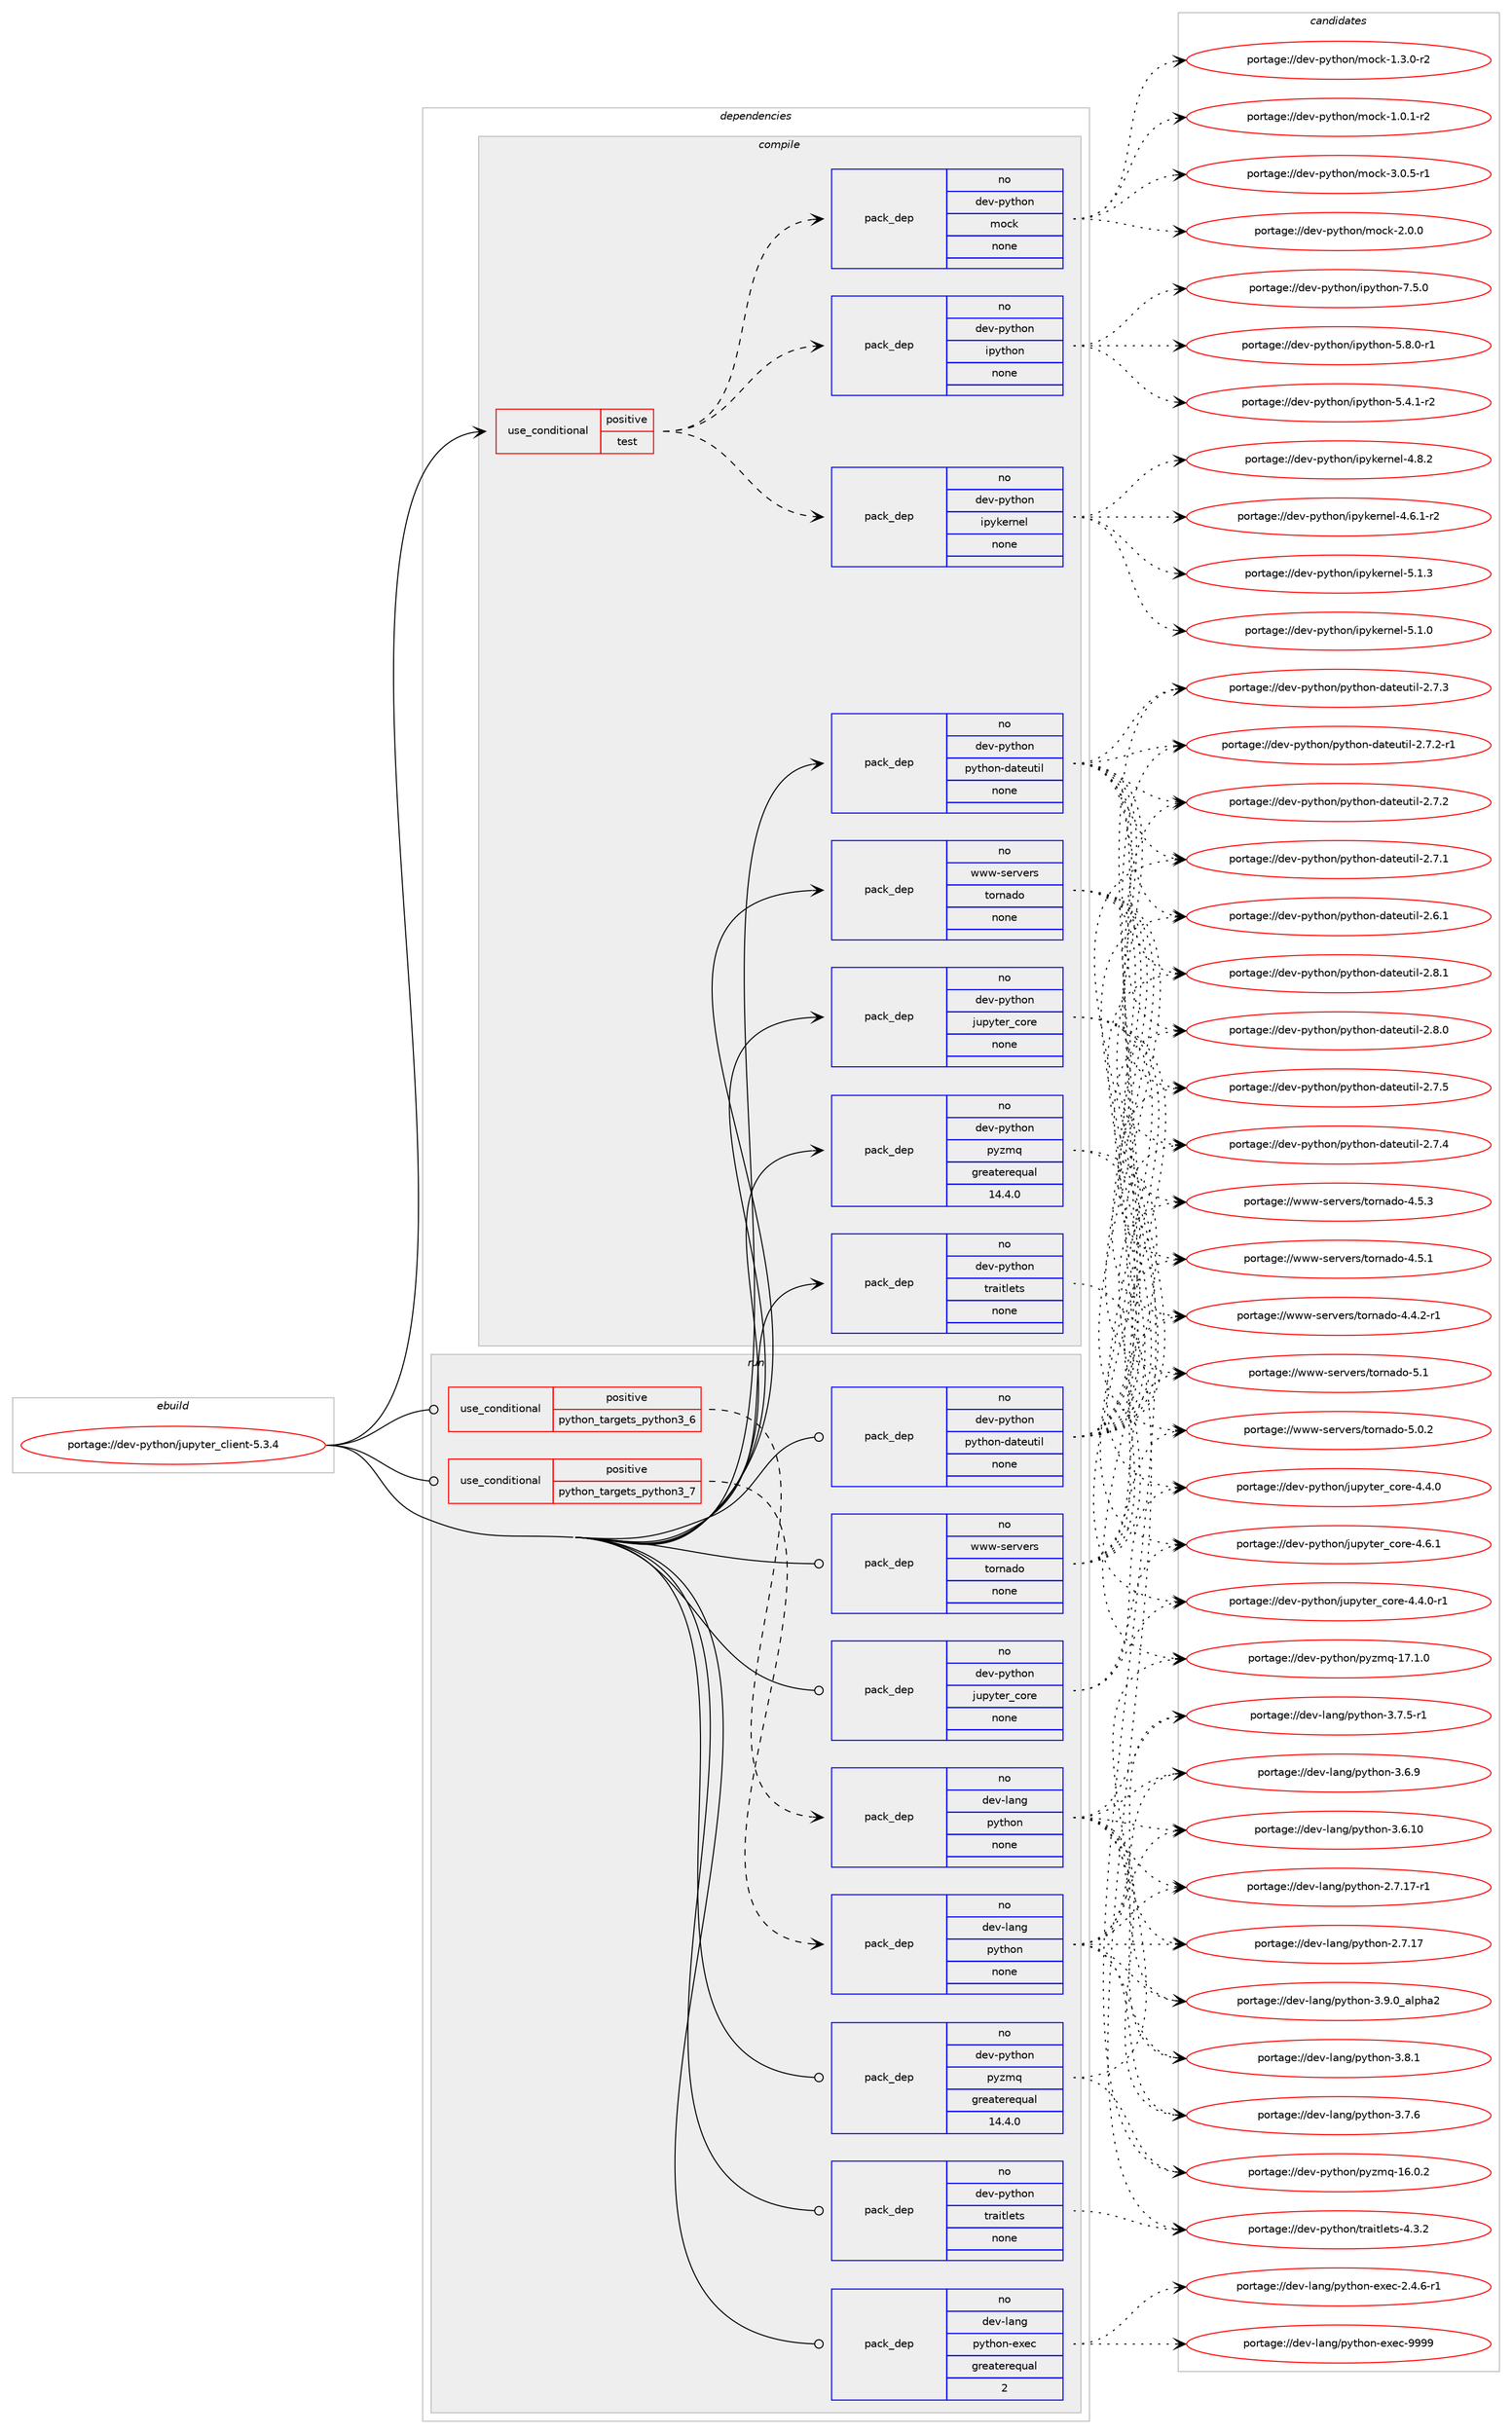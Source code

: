 digraph prolog {

# *************
# Graph options
# *************

newrank=true;
concentrate=true;
compound=true;
graph [rankdir=LR,fontname=Helvetica,fontsize=10,ranksep=1.5];#, ranksep=2.5, nodesep=0.2];
edge  [arrowhead=vee];
node  [fontname=Helvetica,fontsize=10];

# **********
# The ebuild
# **********

subgraph cluster_leftcol {
color=gray;
label=<<i>ebuild</i>>;
id [label="portage://dev-python/jupyter_client-5.3.4", color=red, width=4, href="../dev-python/jupyter_client-5.3.4.svg"];
}

# ****************
# The dependencies
# ****************

subgraph cluster_midcol {
color=gray;
label=<<i>dependencies</i>>;
subgraph cluster_compile {
fillcolor="#eeeeee";
style=filled;
label=<<i>compile</i>>;
subgraph cond113825 {
dependency453428 [label=<<TABLE BORDER="0" CELLBORDER="1" CELLSPACING="0" CELLPADDING="4"><TR><TD ROWSPAN="3" CELLPADDING="10">use_conditional</TD></TR><TR><TD>positive</TD></TR><TR><TD>test</TD></TR></TABLE>>, shape=none, color=red];
subgraph pack334621 {
dependency453429 [label=<<TABLE BORDER="0" CELLBORDER="1" CELLSPACING="0" CELLPADDING="4" WIDTH="220"><TR><TD ROWSPAN="6" CELLPADDING="30">pack_dep</TD></TR><TR><TD WIDTH="110">no</TD></TR><TR><TD>dev-python</TD></TR><TR><TD>ipykernel</TD></TR><TR><TD>none</TD></TR><TR><TD></TD></TR></TABLE>>, shape=none, color=blue];
}
dependency453428:e -> dependency453429:w [weight=20,style="dashed",arrowhead="vee"];
subgraph pack334622 {
dependency453430 [label=<<TABLE BORDER="0" CELLBORDER="1" CELLSPACING="0" CELLPADDING="4" WIDTH="220"><TR><TD ROWSPAN="6" CELLPADDING="30">pack_dep</TD></TR><TR><TD WIDTH="110">no</TD></TR><TR><TD>dev-python</TD></TR><TR><TD>ipython</TD></TR><TR><TD>none</TD></TR><TR><TD></TD></TR></TABLE>>, shape=none, color=blue];
}
dependency453428:e -> dependency453430:w [weight=20,style="dashed",arrowhead="vee"];
subgraph pack334623 {
dependency453431 [label=<<TABLE BORDER="0" CELLBORDER="1" CELLSPACING="0" CELLPADDING="4" WIDTH="220"><TR><TD ROWSPAN="6" CELLPADDING="30">pack_dep</TD></TR><TR><TD WIDTH="110">no</TD></TR><TR><TD>dev-python</TD></TR><TR><TD>mock</TD></TR><TR><TD>none</TD></TR><TR><TD></TD></TR></TABLE>>, shape=none, color=blue];
}
dependency453428:e -> dependency453431:w [weight=20,style="dashed",arrowhead="vee"];
}
id:e -> dependency453428:w [weight=20,style="solid",arrowhead="vee"];
subgraph pack334624 {
dependency453432 [label=<<TABLE BORDER="0" CELLBORDER="1" CELLSPACING="0" CELLPADDING="4" WIDTH="220"><TR><TD ROWSPAN="6" CELLPADDING="30">pack_dep</TD></TR><TR><TD WIDTH="110">no</TD></TR><TR><TD>dev-python</TD></TR><TR><TD>jupyter_core</TD></TR><TR><TD>none</TD></TR><TR><TD></TD></TR></TABLE>>, shape=none, color=blue];
}
id:e -> dependency453432:w [weight=20,style="solid",arrowhead="vee"];
subgraph pack334625 {
dependency453433 [label=<<TABLE BORDER="0" CELLBORDER="1" CELLSPACING="0" CELLPADDING="4" WIDTH="220"><TR><TD ROWSPAN="6" CELLPADDING="30">pack_dep</TD></TR><TR><TD WIDTH="110">no</TD></TR><TR><TD>dev-python</TD></TR><TR><TD>python-dateutil</TD></TR><TR><TD>none</TD></TR><TR><TD></TD></TR></TABLE>>, shape=none, color=blue];
}
id:e -> dependency453433:w [weight=20,style="solid",arrowhead="vee"];
subgraph pack334626 {
dependency453434 [label=<<TABLE BORDER="0" CELLBORDER="1" CELLSPACING="0" CELLPADDING="4" WIDTH="220"><TR><TD ROWSPAN="6" CELLPADDING="30">pack_dep</TD></TR><TR><TD WIDTH="110">no</TD></TR><TR><TD>dev-python</TD></TR><TR><TD>pyzmq</TD></TR><TR><TD>greaterequal</TD></TR><TR><TD>14.4.0</TD></TR></TABLE>>, shape=none, color=blue];
}
id:e -> dependency453434:w [weight=20,style="solid",arrowhead="vee"];
subgraph pack334627 {
dependency453435 [label=<<TABLE BORDER="0" CELLBORDER="1" CELLSPACING="0" CELLPADDING="4" WIDTH="220"><TR><TD ROWSPAN="6" CELLPADDING="30">pack_dep</TD></TR><TR><TD WIDTH="110">no</TD></TR><TR><TD>dev-python</TD></TR><TR><TD>traitlets</TD></TR><TR><TD>none</TD></TR><TR><TD></TD></TR></TABLE>>, shape=none, color=blue];
}
id:e -> dependency453435:w [weight=20,style="solid",arrowhead="vee"];
subgraph pack334628 {
dependency453436 [label=<<TABLE BORDER="0" CELLBORDER="1" CELLSPACING="0" CELLPADDING="4" WIDTH="220"><TR><TD ROWSPAN="6" CELLPADDING="30">pack_dep</TD></TR><TR><TD WIDTH="110">no</TD></TR><TR><TD>www-servers</TD></TR><TR><TD>tornado</TD></TR><TR><TD>none</TD></TR><TR><TD></TD></TR></TABLE>>, shape=none, color=blue];
}
id:e -> dependency453436:w [weight=20,style="solid",arrowhead="vee"];
}
subgraph cluster_compileandrun {
fillcolor="#eeeeee";
style=filled;
label=<<i>compile and run</i>>;
}
subgraph cluster_run {
fillcolor="#eeeeee";
style=filled;
label=<<i>run</i>>;
subgraph cond113826 {
dependency453437 [label=<<TABLE BORDER="0" CELLBORDER="1" CELLSPACING="0" CELLPADDING="4"><TR><TD ROWSPAN="3" CELLPADDING="10">use_conditional</TD></TR><TR><TD>positive</TD></TR><TR><TD>python_targets_python3_6</TD></TR></TABLE>>, shape=none, color=red];
subgraph pack334629 {
dependency453438 [label=<<TABLE BORDER="0" CELLBORDER="1" CELLSPACING="0" CELLPADDING="4" WIDTH="220"><TR><TD ROWSPAN="6" CELLPADDING="30">pack_dep</TD></TR><TR><TD WIDTH="110">no</TD></TR><TR><TD>dev-lang</TD></TR><TR><TD>python</TD></TR><TR><TD>none</TD></TR><TR><TD></TD></TR></TABLE>>, shape=none, color=blue];
}
dependency453437:e -> dependency453438:w [weight=20,style="dashed",arrowhead="vee"];
}
id:e -> dependency453437:w [weight=20,style="solid",arrowhead="odot"];
subgraph cond113827 {
dependency453439 [label=<<TABLE BORDER="0" CELLBORDER="1" CELLSPACING="0" CELLPADDING="4"><TR><TD ROWSPAN="3" CELLPADDING="10">use_conditional</TD></TR><TR><TD>positive</TD></TR><TR><TD>python_targets_python3_7</TD></TR></TABLE>>, shape=none, color=red];
subgraph pack334630 {
dependency453440 [label=<<TABLE BORDER="0" CELLBORDER="1" CELLSPACING="0" CELLPADDING="4" WIDTH="220"><TR><TD ROWSPAN="6" CELLPADDING="30">pack_dep</TD></TR><TR><TD WIDTH="110">no</TD></TR><TR><TD>dev-lang</TD></TR><TR><TD>python</TD></TR><TR><TD>none</TD></TR><TR><TD></TD></TR></TABLE>>, shape=none, color=blue];
}
dependency453439:e -> dependency453440:w [weight=20,style="dashed",arrowhead="vee"];
}
id:e -> dependency453439:w [weight=20,style="solid",arrowhead="odot"];
subgraph pack334631 {
dependency453441 [label=<<TABLE BORDER="0" CELLBORDER="1" CELLSPACING="0" CELLPADDING="4" WIDTH="220"><TR><TD ROWSPAN="6" CELLPADDING="30">pack_dep</TD></TR><TR><TD WIDTH="110">no</TD></TR><TR><TD>dev-lang</TD></TR><TR><TD>python-exec</TD></TR><TR><TD>greaterequal</TD></TR><TR><TD>2</TD></TR></TABLE>>, shape=none, color=blue];
}
id:e -> dependency453441:w [weight=20,style="solid",arrowhead="odot"];
subgraph pack334632 {
dependency453442 [label=<<TABLE BORDER="0" CELLBORDER="1" CELLSPACING="0" CELLPADDING="4" WIDTH="220"><TR><TD ROWSPAN="6" CELLPADDING="30">pack_dep</TD></TR><TR><TD WIDTH="110">no</TD></TR><TR><TD>dev-python</TD></TR><TR><TD>jupyter_core</TD></TR><TR><TD>none</TD></TR><TR><TD></TD></TR></TABLE>>, shape=none, color=blue];
}
id:e -> dependency453442:w [weight=20,style="solid",arrowhead="odot"];
subgraph pack334633 {
dependency453443 [label=<<TABLE BORDER="0" CELLBORDER="1" CELLSPACING="0" CELLPADDING="4" WIDTH="220"><TR><TD ROWSPAN="6" CELLPADDING="30">pack_dep</TD></TR><TR><TD WIDTH="110">no</TD></TR><TR><TD>dev-python</TD></TR><TR><TD>python-dateutil</TD></TR><TR><TD>none</TD></TR><TR><TD></TD></TR></TABLE>>, shape=none, color=blue];
}
id:e -> dependency453443:w [weight=20,style="solid",arrowhead="odot"];
subgraph pack334634 {
dependency453444 [label=<<TABLE BORDER="0" CELLBORDER="1" CELLSPACING="0" CELLPADDING="4" WIDTH="220"><TR><TD ROWSPAN="6" CELLPADDING="30">pack_dep</TD></TR><TR><TD WIDTH="110">no</TD></TR><TR><TD>dev-python</TD></TR><TR><TD>pyzmq</TD></TR><TR><TD>greaterequal</TD></TR><TR><TD>14.4.0</TD></TR></TABLE>>, shape=none, color=blue];
}
id:e -> dependency453444:w [weight=20,style="solid",arrowhead="odot"];
subgraph pack334635 {
dependency453445 [label=<<TABLE BORDER="0" CELLBORDER="1" CELLSPACING="0" CELLPADDING="4" WIDTH="220"><TR><TD ROWSPAN="6" CELLPADDING="30">pack_dep</TD></TR><TR><TD WIDTH="110">no</TD></TR><TR><TD>dev-python</TD></TR><TR><TD>traitlets</TD></TR><TR><TD>none</TD></TR><TR><TD></TD></TR></TABLE>>, shape=none, color=blue];
}
id:e -> dependency453445:w [weight=20,style="solid",arrowhead="odot"];
subgraph pack334636 {
dependency453446 [label=<<TABLE BORDER="0" CELLBORDER="1" CELLSPACING="0" CELLPADDING="4" WIDTH="220"><TR><TD ROWSPAN="6" CELLPADDING="30">pack_dep</TD></TR><TR><TD WIDTH="110">no</TD></TR><TR><TD>www-servers</TD></TR><TR><TD>tornado</TD></TR><TR><TD>none</TD></TR><TR><TD></TD></TR></TABLE>>, shape=none, color=blue];
}
id:e -> dependency453446:w [weight=20,style="solid",arrowhead="odot"];
}
}

# **************
# The candidates
# **************

subgraph cluster_choices {
rank=same;
color=gray;
label=<<i>candidates</i>>;

subgraph choice334621 {
color=black;
nodesep=1;
choice1001011184511212111610411111047105112121107101114110101108455346494651 [label="portage://dev-python/ipykernel-5.1.3", color=red, width=4,href="../dev-python/ipykernel-5.1.3.svg"];
choice1001011184511212111610411111047105112121107101114110101108455346494648 [label="portage://dev-python/ipykernel-5.1.0", color=red, width=4,href="../dev-python/ipykernel-5.1.0.svg"];
choice1001011184511212111610411111047105112121107101114110101108455246564650 [label="portage://dev-python/ipykernel-4.8.2", color=red, width=4,href="../dev-python/ipykernel-4.8.2.svg"];
choice10010111845112121116104111110471051121211071011141101011084552465446494511450 [label="portage://dev-python/ipykernel-4.6.1-r2", color=red, width=4,href="../dev-python/ipykernel-4.6.1-r2.svg"];
dependency453429:e -> choice1001011184511212111610411111047105112121107101114110101108455346494651:w [style=dotted,weight="100"];
dependency453429:e -> choice1001011184511212111610411111047105112121107101114110101108455346494648:w [style=dotted,weight="100"];
dependency453429:e -> choice1001011184511212111610411111047105112121107101114110101108455246564650:w [style=dotted,weight="100"];
dependency453429:e -> choice10010111845112121116104111110471051121211071011141101011084552465446494511450:w [style=dotted,weight="100"];
}
subgraph choice334622 {
color=black;
nodesep=1;
choice1001011184511212111610411111047105112121116104111110455546534648 [label="portage://dev-python/ipython-7.5.0", color=red, width=4,href="../dev-python/ipython-7.5.0.svg"];
choice10010111845112121116104111110471051121211161041111104553465646484511449 [label="portage://dev-python/ipython-5.8.0-r1", color=red, width=4,href="../dev-python/ipython-5.8.0-r1.svg"];
choice10010111845112121116104111110471051121211161041111104553465246494511450 [label="portage://dev-python/ipython-5.4.1-r2", color=red, width=4,href="../dev-python/ipython-5.4.1-r2.svg"];
dependency453430:e -> choice1001011184511212111610411111047105112121116104111110455546534648:w [style=dotted,weight="100"];
dependency453430:e -> choice10010111845112121116104111110471051121211161041111104553465646484511449:w [style=dotted,weight="100"];
dependency453430:e -> choice10010111845112121116104111110471051121211161041111104553465246494511450:w [style=dotted,weight="100"];
}
subgraph choice334623 {
color=black;
nodesep=1;
choice1001011184511212111610411111047109111991074551464846534511449 [label="portage://dev-python/mock-3.0.5-r1", color=red, width=4,href="../dev-python/mock-3.0.5-r1.svg"];
choice100101118451121211161041111104710911199107455046484648 [label="portage://dev-python/mock-2.0.0", color=red, width=4,href="../dev-python/mock-2.0.0.svg"];
choice1001011184511212111610411111047109111991074549465146484511450 [label="portage://dev-python/mock-1.3.0-r2", color=red, width=4,href="../dev-python/mock-1.3.0-r2.svg"];
choice1001011184511212111610411111047109111991074549464846494511450 [label="portage://dev-python/mock-1.0.1-r2", color=red, width=4,href="../dev-python/mock-1.0.1-r2.svg"];
dependency453431:e -> choice1001011184511212111610411111047109111991074551464846534511449:w [style=dotted,weight="100"];
dependency453431:e -> choice100101118451121211161041111104710911199107455046484648:w [style=dotted,weight="100"];
dependency453431:e -> choice1001011184511212111610411111047109111991074549465146484511450:w [style=dotted,weight="100"];
dependency453431:e -> choice1001011184511212111610411111047109111991074549464846494511450:w [style=dotted,weight="100"];
}
subgraph choice334624 {
color=black;
nodesep=1;
choice10010111845112121116104111110471061171121211161011149599111114101455246544649 [label="portage://dev-python/jupyter_core-4.6.1", color=red, width=4,href="../dev-python/jupyter_core-4.6.1.svg"];
choice100101118451121211161041111104710611711212111610111495991111141014552465246484511449 [label="portage://dev-python/jupyter_core-4.4.0-r1", color=red, width=4,href="../dev-python/jupyter_core-4.4.0-r1.svg"];
choice10010111845112121116104111110471061171121211161011149599111114101455246524648 [label="portage://dev-python/jupyter_core-4.4.0", color=red, width=4,href="../dev-python/jupyter_core-4.4.0.svg"];
dependency453432:e -> choice10010111845112121116104111110471061171121211161011149599111114101455246544649:w [style=dotted,weight="100"];
dependency453432:e -> choice100101118451121211161041111104710611711212111610111495991111141014552465246484511449:w [style=dotted,weight="100"];
dependency453432:e -> choice10010111845112121116104111110471061171121211161011149599111114101455246524648:w [style=dotted,weight="100"];
}
subgraph choice334625 {
color=black;
nodesep=1;
choice10010111845112121116104111110471121211161041111104510097116101117116105108455046564649 [label="portage://dev-python/python-dateutil-2.8.1", color=red, width=4,href="../dev-python/python-dateutil-2.8.1.svg"];
choice10010111845112121116104111110471121211161041111104510097116101117116105108455046564648 [label="portage://dev-python/python-dateutil-2.8.0", color=red, width=4,href="../dev-python/python-dateutil-2.8.0.svg"];
choice10010111845112121116104111110471121211161041111104510097116101117116105108455046554653 [label="portage://dev-python/python-dateutil-2.7.5", color=red, width=4,href="../dev-python/python-dateutil-2.7.5.svg"];
choice10010111845112121116104111110471121211161041111104510097116101117116105108455046554652 [label="portage://dev-python/python-dateutil-2.7.4", color=red, width=4,href="../dev-python/python-dateutil-2.7.4.svg"];
choice10010111845112121116104111110471121211161041111104510097116101117116105108455046554651 [label="portage://dev-python/python-dateutil-2.7.3", color=red, width=4,href="../dev-python/python-dateutil-2.7.3.svg"];
choice100101118451121211161041111104711212111610411111045100971161011171161051084550465546504511449 [label="portage://dev-python/python-dateutil-2.7.2-r1", color=red, width=4,href="../dev-python/python-dateutil-2.7.2-r1.svg"];
choice10010111845112121116104111110471121211161041111104510097116101117116105108455046554650 [label="portage://dev-python/python-dateutil-2.7.2", color=red, width=4,href="../dev-python/python-dateutil-2.7.2.svg"];
choice10010111845112121116104111110471121211161041111104510097116101117116105108455046554649 [label="portage://dev-python/python-dateutil-2.7.1", color=red, width=4,href="../dev-python/python-dateutil-2.7.1.svg"];
choice10010111845112121116104111110471121211161041111104510097116101117116105108455046544649 [label="portage://dev-python/python-dateutil-2.6.1", color=red, width=4,href="../dev-python/python-dateutil-2.6.1.svg"];
dependency453433:e -> choice10010111845112121116104111110471121211161041111104510097116101117116105108455046564649:w [style=dotted,weight="100"];
dependency453433:e -> choice10010111845112121116104111110471121211161041111104510097116101117116105108455046564648:w [style=dotted,weight="100"];
dependency453433:e -> choice10010111845112121116104111110471121211161041111104510097116101117116105108455046554653:w [style=dotted,weight="100"];
dependency453433:e -> choice10010111845112121116104111110471121211161041111104510097116101117116105108455046554652:w [style=dotted,weight="100"];
dependency453433:e -> choice10010111845112121116104111110471121211161041111104510097116101117116105108455046554651:w [style=dotted,weight="100"];
dependency453433:e -> choice100101118451121211161041111104711212111610411111045100971161011171161051084550465546504511449:w [style=dotted,weight="100"];
dependency453433:e -> choice10010111845112121116104111110471121211161041111104510097116101117116105108455046554650:w [style=dotted,weight="100"];
dependency453433:e -> choice10010111845112121116104111110471121211161041111104510097116101117116105108455046554649:w [style=dotted,weight="100"];
dependency453433:e -> choice10010111845112121116104111110471121211161041111104510097116101117116105108455046544649:w [style=dotted,weight="100"];
}
subgraph choice334626 {
color=black;
nodesep=1;
choice100101118451121211161041111104711212112210911345495546494648 [label="portage://dev-python/pyzmq-17.1.0", color=red, width=4,href="../dev-python/pyzmq-17.1.0.svg"];
choice100101118451121211161041111104711212112210911345495446484650 [label="portage://dev-python/pyzmq-16.0.2", color=red, width=4,href="../dev-python/pyzmq-16.0.2.svg"];
dependency453434:e -> choice100101118451121211161041111104711212112210911345495546494648:w [style=dotted,weight="100"];
dependency453434:e -> choice100101118451121211161041111104711212112210911345495446484650:w [style=dotted,weight="100"];
}
subgraph choice334627 {
color=black;
nodesep=1;
choice100101118451121211161041111104711611497105116108101116115455246514650 [label="portage://dev-python/traitlets-4.3.2", color=red, width=4,href="../dev-python/traitlets-4.3.2.svg"];
dependency453435:e -> choice100101118451121211161041111104711611497105116108101116115455246514650:w [style=dotted,weight="100"];
}
subgraph choice334628 {
color=black;
nodesep=1;
choice11911911945115101114118101114115471161111141109710011145534649 [label="portage://www-servers/tornado-5.1", color=red, width=4,href="../www-servers/tornado-5.1.svg"];
choice119119119451151011141181011141154711611111411097100111455346484650 [label="portage://www-servers/tornado-5.0.2", color=red, width=4,href="../www-servers/tornado-5.0.2.svg"];
choice119119119451151011141181011141154711611111411097100111455246534651 [label="portage://www-servers/tornado-4.5.3", color=red, width=4,href="../www-servers/tornado-4.5.3.svg"];
choice119119119451151011141181011141154711611111411097100111455246534649 [label="portage://www-servers/tornado-4.5.1", color=red, width=4,href="../www-servers/tornado-4.5.1.svg"];
choice1191191194511510111411810111411547116111114110971001114552465246504511449 [label="portage://www-servers/tornado-4.4.2-r1", color=red, width=4,href="../www-servers/tornado-4.4.2-r1.svg"];
dependency453436:e -> choice11911911945115101114118101114115471161111141109710011145534649:w [style=dotted,weight="100"];
dependency453436:e -> choice119119119451151011141181011141154711611111411097100111455346484650:w [style=dotted,weight="100"];
dependency453436:e -> choice119119119451151011141181011141154711611111411097100111455246534651:w [style=dotted,weight="100"];
dependency453436:e -> choice119119119451151011141181011141154711611111411097100111455246534649:w [style=dotted,weight="100"];
dependency453436:e -> choice1191191194511510111411810111411547116111114110971001114552465246504511449:w [style=dotted,weight="100"];
}
subgraph choice334629 {
color=black;
nodesep=1;
choice10010111845108971101034711212111610411111045514657464895971081121049750 [label="portage://dev-lang/python-3.9.0_alpha2", color=red, width=4,href="../dev-lang/python-3.9.0_alpha2.svg"];
choice100101118451089711010347112121116104111110455146564649 [label="portage://dev-lang/python-3.8.1", color=red, width=4,href="../dev-lang/python-3.8.1.svg"];
choice100101118451089711010347112121116104111110455146554654 [label="portage://dev-lang/python-3.7.6", color=red, width=4,href="../dev-lang/python-3.7.6.svg"];
choice1001011184510897110103471121211161041111104551465546534511449 [label="portage://dev-lang/python-3.7.5-r1", color=red, width=4,href="../dev-lang/python-3.7.5-r1.svg"];
choice100101118451089711010347112121116104111110455146544657 [label="portage://dev-lang/python-3.6.9", color=red, width=4,href="../dev-lang/python-3.6.9.svg"];
choice10010111845108971101034711212111610411111045514654464948 [label="portage://dev-lang/python-3.6.10", color=red, width=4,href="../dev-lang/python-3.6.10.svg"];
choice100101118451089711010347112121116104111110455046554649554511449 [label="portage://dev-lang/python-2.7.17-r1", color=red, width=4,href="../dev-lang/python-2.7.17-r1.svg"];
choice10010111845108971101034711212111610411111045504655464955 [label="portage://dev-lang/python-2.7.17", color=red, width=4,href="../dev-lang/python-2.7.17.svg"];
dependency453438:e -> choice10010111845108971101034711212111610411111045514657464895971081121049750:w [style=dotted,weight="100"];
dependency453438:e -> choice100101118451089711010347112121116104111110455146564649:w [style=dotted,weight="100"];
dependency453438:e -> choice100101118451089711010347112121116104111110455146554654:w [style=dotted,weight="100"];
dependency453438:e -> choice1001011184510897110103471121211161041111104551465546534511449:w [style=dotted,weight="100"];
dependency453438:e -> choice100101118451089711010347112121116104111110455146544657:w [style=dotted,weight="100"];
dependency453438:e -> choice10010111845108971101034711212111610411111045514654464948:w [style=dotted,weight="100"];
dependency453438:e -> choice100101118451089711010347112121116104111110455046554649554511449:w [style=dotted,weight="100"];
dependency453438:e -> choice10010111845108971101034711212111610411111045504655464955:w [style=dotted,weight="100"];
}
subgraph choice334630 {
color=black;
nodesep=1;
choice10010111845108971101034711212111610411111045514657464895971081121049750 [label="portage://dev-lang/python-3.9.0_alpha2", color=red, width=4,href="../dev-lang/python-3.9.0_alpha2.svg"];
choice100101118451089711010347112121116104111110455146564649 [label="portage://dev-lang/python-3.8.1", color=red, width=4,href="../dev-lang/python-3.8.1.svg"];
choice100101118451089711010347112121116104111110455146554654 [label="portage://dev-lang/python-3.7.6", color=red, width=4,href="../dev-lang/python-3.7.6.svg"];
choice1001011184510897110103471121211161041111104551465546534511449 [label="portage://dev-lang/python-3.7.5-r1", color=red, width=4,href="../dev-lang/python-3.7.5-r1.svg"];
choice100101118451089711010347112121116104111110455146544657 [label="portage://dev-lang/python-3.6.9", color=red, width=4,href="../dev-lang/python-3.6.9.svg"];
choice10010111845108971101034711212111610411111045514654464948 [label="portage://dev-lang/python-3.6.10", color=red, width=4,href="../dev-lang/python-3.6.10.svg"];
choice100101118451089711010347112121116104111110455046554649554511449 [label="portage://dev-lang/python-2.7.17-r1", color=red, width=4,href="../dev-lang/python-2.7.17-r1.svg"];
choice10010111845108971101034711212111610411111045504655464955 [label="portage://dev-lang/python-2.7.17", color=red, width=4,href="../dev-lang/python-2.7.17.svg"];
dependency453440:e -> choice10010111845108971101034711212111610411111045514657464895971081121049750:w [style=dotted,weight="100"];
dependency453440:e -> choice100101118451089711010347112121116104111110455146564649:w [style=dotted,weight="100"];
dependency453440:e -> choice100101118451089711010347112121116104111110455146554654:w [style=dotted,weight="100"];
dependency453440:e -> choice1001011184510897110103471121211161041111104551465546534511449:w [style=dotted,weight="100"];
dependency453440:e -> choice100101118451089711010347112121116104111110455146544657:w [style=dotted,weight="100"];
dependency453440:e -> choice10010111845108971101034711212111610411111045514654464948:w [style=dotted,weight="100"];
dependency453440:e -> choice100101118451089711010347112121116104111110455046554649554511449:w [style=dotted,weight="100"];
dependency453440:e -> choice10010111845108971101034711212111610411111045504655464955:w [style=dotted,weight="100"];
}
subgraph choice334631 {
color=black;
nodesep=1;
choice10010111845108971101034711212111610411111045101120101994557575757 [label="portage://dev-lang/python-exec-9999", color=red, width=4,href="../dev-lang/python-exec-9999.svg"];
choice10010111845108971101034711212111610411111045101120101994550465246544511449 [label="portage://dev-lang/python-exec-2.4.6-r1", color=red, width=4,href="../dev-lang/python-exec-2.4.6-r1.svg"];
dependency453441:e -> choice10010111845108971101034711212111610411111045101120101994557575757:w [style=dotted,weight="100"];
dependency453441:e -> choice10010111845108971101034711212111610411111045101120101994550465246544511449:w [style=dotted,weight="100"];
}
subgraph choice334632 {
color=black;
nodesep=1;
choice10010111845112121116104111110471061171121211161011149599111114101455246544649 [label="portage://dev-python/jupyter_core-4.6.1", color=red, width=4,href="../dev-python/jupyter_core-4.6.1.svg"];
choice100101118451121211161041111104710611711212111610111495991111141014552465246484511449 [label="portage://dev-python/jupyter_core-4.4.0-r1", color=red, width=4,href="../dev-python/jupyter_core-4.4.0-r1.svg"];
choice10010111845112121116104111110471061171121211161011149599111114101455246524648 [label="portage://dev-python/jupyter_core-4.4.0", color=red, width=4,href="../dev-python/jupyter_core-4.4.0.svg"];
dependency453442:e -> choice10010111845112121116104111110471061171121211161011149599111114101455246544649:w [style=dotted,weight="100"];
dependency453442:e -> choice100101118451121211161041111104710611711212111610111495991111141014552465246484511449:w [style=dotted,weight="100"];
dependency453442:e -> choice10010111845112121116104111110471061171121211161011149599111114101455246524648:w [style=dotted,weight="100"];
}
subgraph choice334633 {
color=black;
nodesep=1;
choice10010111845112121116104111110471121211161041111104510097116101117116105108455046564649 [label="portage://dev-python/python-dateutil-2.8.1", color=red, width=4,href="../dev-python/python-dateutil-2.8.1.svg"];
choice10010111845112121116104111110471121211161041111104510097116101117116105108455046564648 [label="portage://dev-python/python-dateutil-2.8.0", color=red, width=4,href="../dev-python/python-dateutil-2.8.0.svg"];
choice10010111845112121116104111110471121211161041111104510097116101117116105108455046554653 [label="portage://dev-python/python-dateutil-2.7.5", color=red, width=4,href="../dev-python/python-dateutil-2.7.5.svg"];
choice10010111845112121116104111110471121211161041111104510097116101117116105108455046554652 [label="portage://dev-python/python-dateutil-2.7.4", color=red, width=4,href="../dev-python/python-dateutil-2.7.4.svg"];
choice10010111845112121116104111110471121211161041111104510097116101117116105108455046554651 [label="portage://dev-python/python-dateutil-2.7.3", color=red, width=4,href="../dev-python/python-dateutil-2.7.3.svg"];
choice100101118451121211161041111104711212111610411111045100971161011171161051084550465546504511449 [label="portage://dev-python/python-dateutil-2.7.2-r1", color=red, width=4,href="../dev-python/python-dateutil-2.7.2-r1.svg"];
choice10010111845112121116104111110471121211161041111104510097116101117116105108455046554650 [label="portage://dev-python/python-dateutil-2.7.2", color=red, width=4,href="../dev-python/python-dateutil-2.7.2.svg"];
choice10010111845112121116104111110471121211161041111104510097116101117116105108455046554649 [label="portage://dev-python/python-dateutil-2.7.1", color=red, width=4,href="../dev-python/python-dateutil-2.7.1.svg"];
choice10010111845112121116104111110471121211161041111104510097116101117116105108455046544649 [label="portage://dev-python/python-dateutil-2.6.1", color=red, width=4,href="../dev-python/python-dateutil-2.6.1.svg"];
dependency453443:e -> choice10010111845112121116104111110471121211161041111104510097116101117116105108455046564649:w [style=dotted,weight="100"];
dependency453443:e -> choice10010111845112121116104111110471121211161041111104510097116101117116105108455046564648:w [style=dotted,weight="100"];
dependency453443:e -> choice10010111845112121116104111110471121211161041111104510097116101117116105108455046554653:w [style=dotted,weight="100"];
dependency453443:e -> choice10010111845112121116104111110471121211161041111104510097116101117116105108455046554652:w [style=dotted,weight="100"];
dependency453443:e -> choice10010111845112121116104111110471121211161041111104510097116101117116105108455046554651:w [style=dotted,weight="100"];
dependency453443:e -> choice100101118451121211161041111104711212111610411111045100971161011171161051084550465546504511449:w [style=dotted,weight="100"];
dependency453443:e -> choice10010111845112121116104111110471121211161041111104510097116101117116105108455046554650:w [style=dotted,weight="100"];
dependency453443:e -> choice10010111845112121116104111110471121211161041111104510097116101117116105108455046554649:w [style=dotted,weight="100"];
dependency453443:e -> choice10010111845112121116104111110471121211161041111104510097116101117116105108455046544649:w [style=dotted,weight="100"];
}
subgraph choice334634 {
color=black;
nodesep=1;
choice100101118451121211161041111104711212112210911345495546494648 [label="portage://dev-python/pyzmq-17.1.0", color=red, width=4,href="../dev-python/pyzmq-17.1.0.svg"];
choice100101118451121211161041111104711212112210911345495446484650 [label="portage://dev-python/pyzmq-16.0.2", color=red, width=4,href="../dev-python/pyzmq-16.0.2.svg"];
dependency453444:e -> choice100101118451121211161041111104711212112210911345495546494648:w [style=dotted,weight="100"];
dependency453444:e -> choice100101118451121211161041111104711212112210911345495446484650:w [style=dotted,weight="100"];
}
subgraph choice334635 {
color=black;
nodesep=1;
choice100101118451121211161041111104711611497105116108101116115455246514650 [label="portage://dev-python/traitlets-4.3.2", color=red, width=4,href="../dev-python/traitlets-4.3.2.svg"];
dependency453445:e -> choice100101118451121211161041111104711611497105116108101116115455246514650:w [style=dotted,weight="100"];
}
subgraph choice334636 {
color=black;
nodesep=1;
choice11911911945115101114118101114115471161111141109710011145534649 [label="portage://www-servers/tornado-5.1", color=red, width=4,href="../www-servers/tornado-5.1.svg"];
choice119119119451151011141181011141154711611111411097100111455346484650 [label="portage://www-servers/tornado-5.0.2", color=red, width=4,href="../www-servers/tornado-5.0.2.svg"];
choice119119119451151011141181011141154711611111411097100111455246534651 [label="portage://www-servers/tornado-4.5.3", color=red, width=4,href="../www-servers/tornado-4.5.3.svg"];
choice119119119451151011141181011141154711611111411097100111455246534649 [label="portage://www-servers/tornado-4.5.1", color=red, width=4,href="../www-servers/tornado-4.5.1.svg"];
choice1191191194511510111411810111411547116111114110971001114552465246504511449 [label="portage://www-servers/tornado-4.4.2-r1", color=red, width=4,href="../www-servers/tornado-4.4.2-r1.svg"];
dependency453446:e -> choice11911911945115101114118101114115471161111141109710011145534649:w [style=dotted,weight="100"];
dependency453446:e -> choice119119119451151011141181011141154711611111411097100111455346484650:w [style=dotted,weight="100"];
dependency453446:e -> choice119119119451151011141181011141154711611111411097100111455246534651:w [style=dotted,weight="100"];
dependency453446:e -> choice119119119451151011141181011141154711611111411097100111455246534649:w [style=dotted,weight="100"];
dependency453446:e -> choice1191191194511510111411810111411547116111114110971001114552465246504511449:w [style=dotted,weight="100"];
}
}

}
